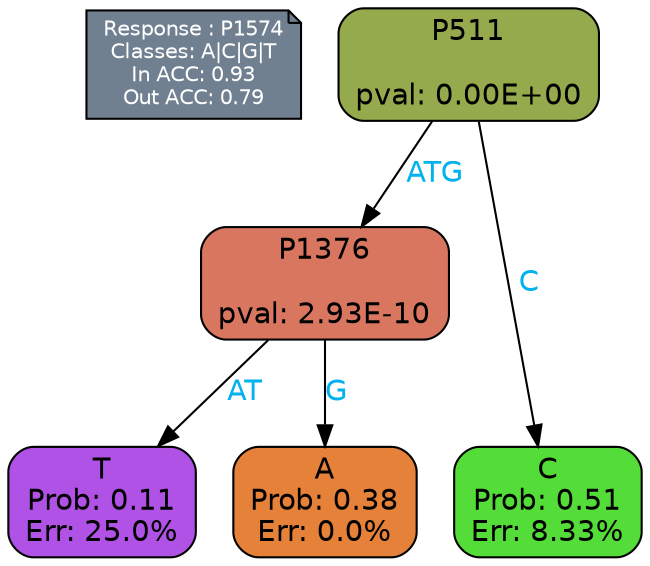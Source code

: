 digraph Tree {
node [shape=box, style="filled, rounded", color="black", fontname=helvetica] ;
graph [ranksep=equally, splines=polylines, bgcolor=transparent, dpi=600] ;
edge [fontname=helvetica] ;
LEGEND [label="Response : P1574
Classes: A|C|G|T
In ACC: 0.93
Out ACC: 0.79
",shape=note,align=left,style=filled,fillcolor="slategray",fontcolor="white",fontsize=10];1 [label="P511

pval: 0.00E+00", fillcolor="#95aa4c"] ;
2 [label="P1376

pval: 2.93E-10", fillcolor="#d87660"] ;
3 [label="T
Prob: 0.11
Err: 25.0%", fillcolor="#af52e5"] ;
4 [label="A
Prob: 0.38
Err: 0.0%", fillcolor="#e58139"] ;
5 [label="C
Prob: 0.51
Err: 8.33%", fillcolor="#54dc39"] ;
1 -> 2 [label="ATG",fontcolor=deepskyblue2] ;
1 -> 5 [label="C",fontcolor=deepskyblue2] ;
2 -> 3 [label="AT",fontcolor=deepskyblue2] ;
2 -> 4 [label="G",fontcolor=deepskyblue2] ;
{rank = same; 3;4;5;}{rank = same; LEGEND;1;}}